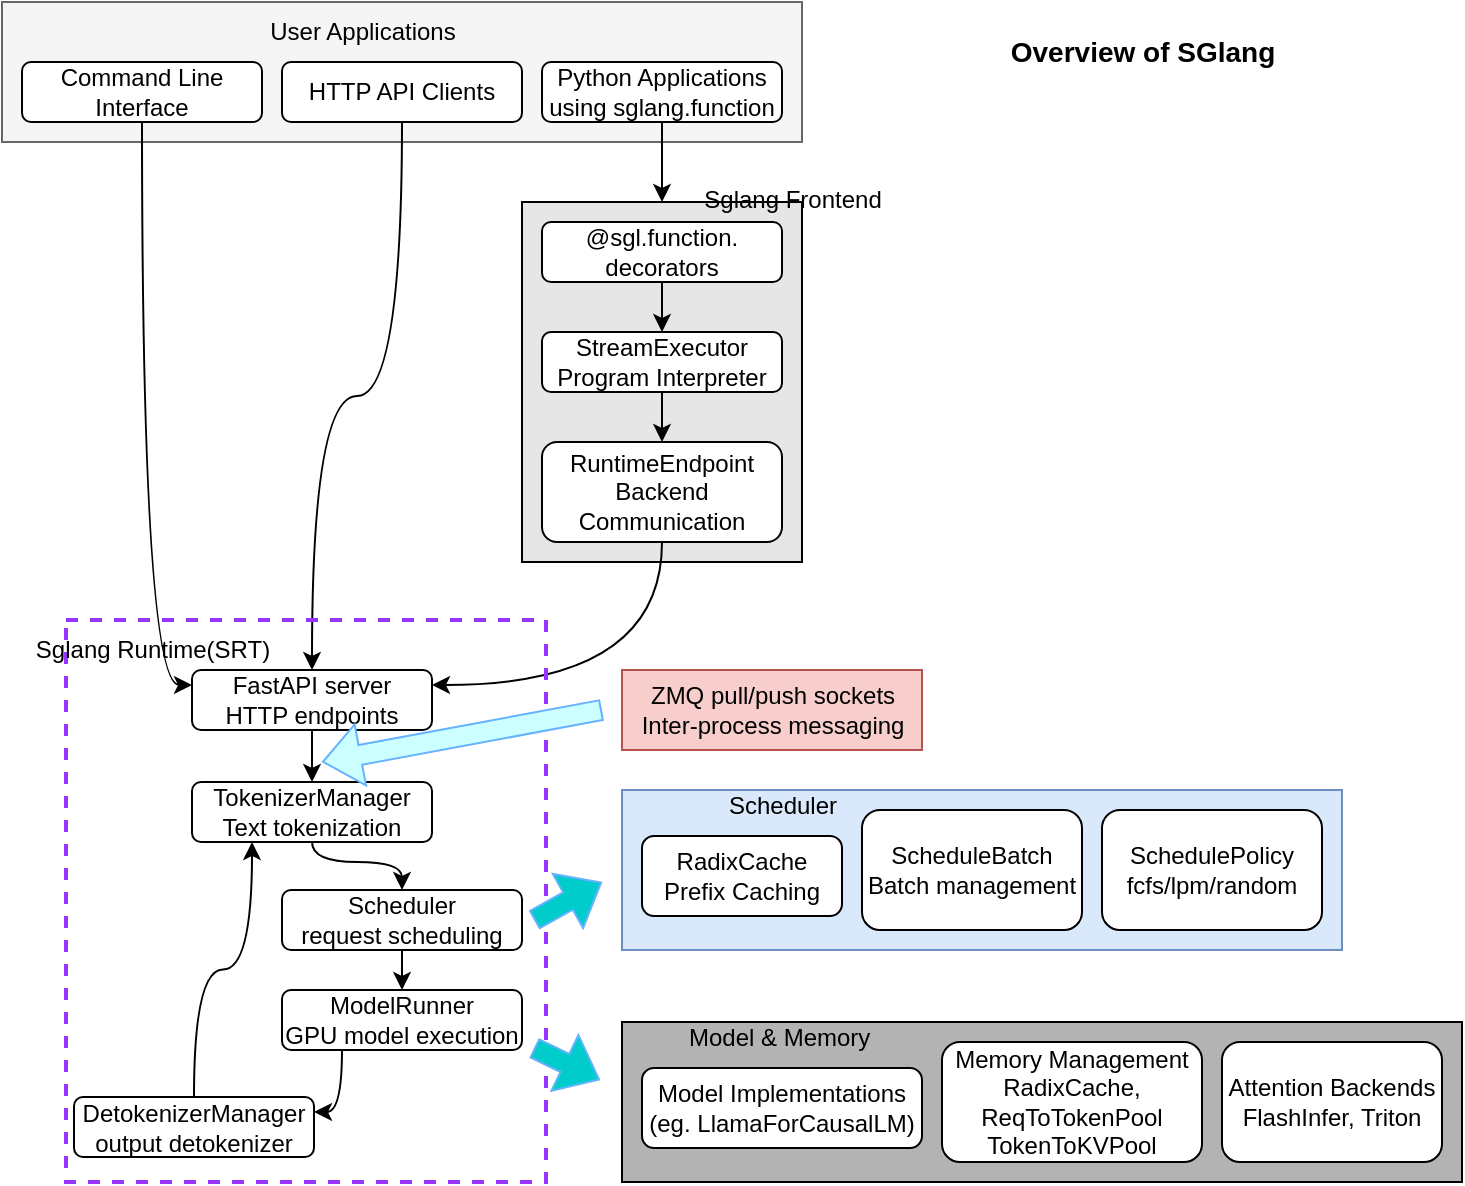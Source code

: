 <mxfile version="27.0.9">
  <diagram id="C5RBs43oDa-KdzZeNtuy" name="Page-1">
    <mxGraphModel dx="767" dy="909" grid="1" gridSize="10" guides="1" tooltips="1" connect="1" arrows="1" fold="1" page="1" pageScale="1" pageWidth="827" pageHeight="1169" math="0" shadow="0">
      <root>
        <mxCell id="WIyWlLk6GJQsqaUBKTNV-0" />
        <mxCell id="WIyWlLk6GJQsqaUBKTNV-1" parent="WIyWlLk6GJQsqaUBKTNV-0" />
        <mxCell id="9pHwAN6oTSKqDskCy6aI-0" value="" style="rounded=0;whiteSpace=wrap;html=1;fillColor=#f5f5f5;fontColor=#333333;strokeColor=#666666;" vertex="1" parent="WIyWlLk6GJQsqaUBKTNV-1">
          <mxGeometry x="40" y="20" width="400" height="70" as="geometry" />
        </mxCell>
        <mxCell id="9pHwAN6oTSKqDskCy6aI-21" style="edgeStyle=orthogonalEdgeStyle;curved=1;rounded=0;orthogonalLoop=1;jettySize=auto;html=1;exitX=0.5;exitY=1;exitDx=0;exitDy=0;entryX=0;entryY=0.25;entryDx=0;entryDy=0;" edge="1" parent="WIyWlLk6GJQsqaUBKTNV-1" source="9pHwAN6oTSKqDskCy6aI-1" target="9pHwAN6oTSKqDskCy6aI-12">
          <mxGeometry relative="1" as="geometry" />
        </mxCell>
        <mxCell id="9pHwAN6oTSKqDskCy6aI-1" value="Command Line Interface" style="rounded=1;whiteSpace=wrap;html=1;" vertex="1" parent="WIyWlLk6GJQsqaUBKTNV-1">
          <mxGeometry x="50" y="50" width="120" height="30" as="geometry" />
        </mxCell>
        <mxCell id="9pHwAN6oTSKqDskCy6aI-2" value="User Applications" style="text;html=1;align=center;verticalAlign=middle;resizable=0;points=[];autosize=1;strokeColor=none;fillColor=none;" vertex="1" parent="WIyWlLk6GJQsqaUBKTNV-1">
          <mxGeometry x="160" y="20" width="120" height="30" as="geometry" />
        </mxCell>
        <mxCell id="9pHwAN6oTSKqDskCy6aI-22" style="edgeStyle=orthogonalEdgeStyle;curved=1;rounded=0;orthogonalLoop=1;jettySize=auto;html=1;exitX=0.5;exitY=1;exitDx=0;exitDy=0;entryX=0.5;entryY=0;entryDx=0;entryDy=0;" edge="1" parent="WIyWlLk6GJQsqaUBKTNV-1" source="9pHwAN6oTSKqDskCy6aI-3" target="9pHwAN6oTSKqDskCy6aI-12">
          <mxGeometry relative="1" as="geometry" />
        </mxCell>
        <mxCell id="9pHwAN6oTSKqDskCy6aI-3" value="HTTP API Clients" style="rounded=1;whiteSpace=wrap;html=1;" vertex="1" parent="WIyWlLk6GJQsqaUBKTNV-1">
          <mxGeometry x="180" y="50" width="120" height="30" as="geometry" />
        </mxCell>
        <mxCell id="9pHwAN6oTSKqDskCy6aI-25" style="edgeStyle=orthogonalEdgeStyle;curved=1;rounded=0;orthogonalLoop=1;jettySize=auto;html=1;exitX=0.5;exitY=1;exitDx=0;exitDy=0;entryX=0.5;entryY=0;entryDx=0;entryDy=0;" edge="1" parent="WIyWlLk6GJQsqaUBKTNV-1" source="9pHwAN6oTSKqDskCy6aI-4" target="9pHwAN6oTSKqDskCy6aI-5">
          <mxGeometry relative="1" as="geometry" />
        </mxCell>
        <mxCell id="9pHwAN6oTSKqDskCy6aI-4" value="Python Applications&lt;div&gt;using sglang.function&lt;/div&gt;" style="rounded=1;whiteSpace=wrap;html=1;" vertex="1" parent="WIyWlLk6GJQsqaUBKTNV-1">
          <mxGeometry x="310" y="50" width="120" height="30" as="geometry" />
        </mxCell>
        <mxCell id="9pHwAN6oTSKqDskCy6aI-5" value="" style="rounded=0;whiteSpace=wrap;html=1;fillColor=#E6E6E6;" vertex="1" parent="WIyWlLk6GJQsqaUBKTNV-1">
          <mxGeometry x="300" y="120" width="140" height="180" as="geometry" />
        </mxCell>
        <mxCell id="9pHwAN6oTSKqDskCy6aI-26" style="edgeStyle=orthogonalEdgeStyle;curved=1;rounded=0;orthogonalLoop=1;jettySize=auto;html=1;exitX=0.5;exitY=1;exitDx=0;exitDy=0;entryX=0.5;entryY=0;entryDx=0;entryDy=0;" edge="1" parent="WIyWlLk6GJQsqaUBKTNV-1" source="9pHwAN6oTSKqDskCy6aI-6" target="9pHwAN6oTSKqDskCy6aI-7">
          <mxGeometry relative="1" as="geometry" />
        </mxCell>
        <mxCell id="9pHwAN6oTSKqDskCy6aI-6" value="@sgl.function. decorators" style="rounded=1;whiteSpace=wrap;html=1;" vertex="1" parent="WIyWlLk6GJQsqaUBKTNV-1">
          <mxGeometry x="310" y="130" width="120" height="30" as="geometry" />
        </mxCell>
        <mxCell id="9pHwAN6oTSKqDskCy6aI-27" style="edgeStyle=orthogonalEdgeStyle;curved=1;rounded=0;orthogonalLoop=1;jettySize=auto;html=1;exitX=0.5;exitY=1;exitDx=0;exitDy=0;entryX=0.5;entryY=0;entryDx=0;entryDy=0;" edge="1" parent="WIyWlLk6GJQsqaUBKTNV-1" source="9pHwAN6oTSKqDskCy6aI-7" target="9pHwAN6oTSKqDskCy6aI-9">
          <mxGeometry relative="1" as="geometry" />
        </mxCell>
        <mxCell id="9pHwAN6oTSKqDskCy6aI-7" value="StreamExecutor&lt;div&gt;Program Interpreter&lt;/div&gt;" style="rounded=1;whiteSpace=wrap;html=1;" vertex="1" parent="WIyWlLk6GJQsqaUBKTNV-1">
          <mxGeometry x="310" y="185" width="120" height="30" as="geometry" />
        </mxCell>
        <mxCell id="9pHwAN6oTSKqDskCy6aI-23" style="edgeStyle=orthogonalEdgeStyle;curved=1;rounded=0;orthogonalLoop=1;jettySize=auto;html=1;exitX=0.5;exitY=1;exitDx=0;exitDy=0;entryX=1;entryY=0.25;entryDx=0;entryDy=0;" edge="1" parent="WIyWlLk6GJQsqaUBKTNV-1" source="9pHwAN6oTSKqDskCy6aI-9" target="9pHwAN6oTSKqDskCy6aI-12">
          <mxGeometry relative="1" as="geometry" />
        </mxCell>
        <mxCell id="9pHwAN6oTSKqDskCy6aI-9" value="RuntimeEndpoint&lt;div&gt;Backend Communication&lt;/div&gt;" style="rounded=1;whiteSpace=wrap;html=1;" vertex="1" parent="WIyWlLk6GJQsqaUBKTNV-1">
          <mxGeometry x="310" y="240" width="120" height="50" as="geometry" />
        </mxCell>
        <mxCell id="9pHwAN6oTSKqDskCy6aI-11" value="" style="rounded=0;whiteSpace=wrap;html=1;fillColor=none;dashed=1;strokeWidth=2;strokeColor=#9933FF;" vertex="1" parent="WIyWlLk6GJQsqaUBKTNV-1">
          <mxGeometry x="72" y="329" width="240" height="281" as="geometry" />
        </mxCell>
        <mxCell id="9pHwAN6oTSKqDskCy6aI-28" style="edgeStyle=orthogonalEdgeStyle;curved=1;rounded=0;orthogonalLoop=1;jettySize=auto;html=1;exitX=0.5;exitY=1;exitDx=0;exitDy=0;entryX=0.5;entryY=0;entryDx=0;entryDy=0;" edge="1" parent="WIyWlLk6GJQsqaUBKTNV-1" source="9pHwAN6oTSKqDskCy6aI-12" target="9pHwAN6oTSKqDskCy6aI-14">
          <mxGeometry relative="1" as="geometry" />
        </mxCell>
        <mxCell id="9pHwAN6oTSKqDskCy6aI-12" value="FastAPI server&lt;div&gt;HTTP endpoints&lt;/div&gt;" style="rounded=1;whiteSpace=wrap;html=1;" vertex="1" parent="WIyWlLk6GJQsqaUBKTNV-1">
          <mxGeometry x="135" y="354" width="120" height="30" as="geometry" />
        </mxCell>
        <mxCell id="9pHwAN6oTSKqDskCy6aI-13" value="Sglang Frontend" style="text;html=1;align=center;verticalAlign=middle;resizable=0;points=[];autosize=1;strokeColor=none;fillColor=none;" vertex="1" parent="WIyWlLk6GJQsqaUBKTNV-1">
          <mxGeometry x="380" y="104" width="110" height="30" as="geometry" />
        </mxCell>
        <mxCell id="9pHwAN6oTSKqDskCy6aI-29" style="edgeStyle=orthogonalEdgeStyle;curved=1;rounded=0;orthogonalLoop=1;jettySize=auto;html=1;exitX=0.5;exitY=1;exitDx=0;exitDy=0;entryX=0.5;entryY=0;entryDx=0;entryDy=0;" edge="1" parent="WIyWlLk6GJQsqaUBKTNV-1" source="9pHwAN6oTSKqDskCy6aI-14" target="9pHwAN6oTSKqDskCy6aI-15">
          <mxGeometry relative="1" as="geometry">
            <Array as="points">
              <mxPoint x="195" y="450" />
              <mxPoint x="240" y="450" />
            </Array>
          </mxGeometry>
        </mxCell>
        <mxCell id="9pHwAN6oTSKqDskCy6aI-14" value="TokenizerManager&lt;div&gt;Text tokenization&lt;/div&gt;" style="rounded=1;whiteSpace=wrap;html=1;" vertex="1" parent="WIyWlLk6GJQsqaUBKTNV-1">
          <mxGeometry x="135" y="410" width="120" height="30" as="geometry" />
        </mxCell>
        <mxCell id="9pHwAN6oTSKqDskCy6aI-30" style="edgeStyle=orthogonalEdgeStyle;curved=1;rounded=0;orthogonalLoop=1;jettySize=auto;html=1;exitX=0.5;exitY=1;exitDx=0;exitDy=0;entryX=0.5;entryY=0;entryDx=0;entryDy=0;" edge="1" parent="WIyWlLk6GJQsqaUBKTNV-1" source="9pHwAN6oTSKqDskCy6aI-15" target="9pHwAN6oTSKqDskCy6aI-16">
          <mxGeometry relative="1" as="geometry" />
        </mxCell>
        <mxCell id="9pHwAN6oTSKqDskCy6aI-15" value="Scheduler&lt;div&gt;request scheduling&lt;/div&gt;" style="rounded=1;whiteSpace=wrap;html=1;" vertex="1" parent="WIyWlLk6GJQsqaUBKTNV-1">
          <mxGeometry x="180" y="464" width="120" height="30" as="geometry" />
        </mxCell>
        <mxCell id="9pHwAN6oTSKqDskCy6aI-31" style="edgeStyle=orthogonalEdgeStyle;curved=1;rounded=0;orthogonalLoop=1;jettySize=auto;html=1;exitX=0.25;exitY=1;exitDx=0;exitDy=0;entryX=1;entryY=0.25;entryDx=0;entryDy=0;" edge="1" parent="WIyWlLk6GJQsqaUBKTNV-1" source="9pHwAN6oTSKqDskCy6aI-16" target="9pHwAN6oTSKqDskCy6aI-17">
          <mxGeometry relative="1" as="geometry">
            <Array as="points">
              <mxPoint x="210" y="575" />
            </Array>
          </mxGeometry>
        </mxCell>
        <mxCell id="9pHwAN6oTSKqDskCy6aI-16" value="ModelRunner&lt;div&gt;GPU model execution&lt;/div&gt;" style="rounded=1;whiteSpace=wrap;html=1;" vertex="1" parent="WIyWlLk6GJQsqaUBKTNV-1">
          <mxGeometry x="180" y="514" width="120" height="30" as="geometry" />
        </mxCell>
        <mxCell id="9pHwAN6oTSKqDskCy6aI-32" style="edgeStyle=orthogonalEdgeStyle;curved=1;rounded=0;orthogonalLoop=1;jettySize=auto;html=1;exitX=0.5;exitY=0;exitDx=0;exitDy=0;entryX=0.25;entryY=1;entryDx=0;entryDy=0;" edge="1" parent="WIyWlLk6GJQsqaUBKTNV-1" source="9pHwAN6oTSKqDskCy6aI-17" target="9pHwAN6oTSKqDskCy6aI-14">
          <mxGeometry relative="1" as="geometry" />
        </mxCell>
        <mxCell id="9pHwAN6oTSKqDskCy6aI-17" value="DetokenizerManager&lt;div&gt;output detokenizer&lt;/div&gt;" style="rounded=1;whiteSpace=wrap;html=1;" vertex="1" parent="WIyWlLk6GJQsqaUBKTNV-1">
          <mxGeometry x="76" y="567.5" width="120" height="30" as="geometry" />
        </mxCell>
        <mxCell id="9pHwAN6oTSKqDskCy6aI-18" value="Sglang Runtime(SRT)" style="text;html=1;align=center;verticalAlign=middle;resizable=0;points=[];autosize=1;strokeColor=none;fillColor=none;" vertex="1" parent="WIyWlLk6GJQsqaUBKTNV-1">
          <mxGeometry x="45" y="329" width="140" height="30" as="geometry" />
        </mxCell>
        <mxCell id="9pHwAN6oTSKqDskCy6aI-33" value="" style="shape=flexArrow;endArrow=classic;html=1;rounded=0;curved=1;strokeColor=#66B2FF;fillColor=#00CCCC;" edge="1" parent="WIyWlLk6GJQsqaUBKTNV-1">
          <mxGeometry width="50" height="50" relative="1" as="geometry">
            <mxPoint x="306" y="543" as="sourcePoint" />
            <mxPoint x="339" y="559" as="targetPoint" />
          </mxGeometry>
        </mxCell>
        <mxCell id="9pHwAN6oTSKqDskCy6aI-34" value="" style="rounded=0;whiteSpace=wrap;html=1;fillColor=#B3B3B3;" vertex="1" parent="WIyWlLk6GJQsqaUBKTNV-1">
          <mxGeometry x="350" y="530" width="420" height="80" as="geometry" />
        </mxCell>
        <mxCell id="9pHwAN6oTSKqDskCy6aI-35" value="Model Implementations&lt;div&gt;(eg. LlamaForCausalLM)&lt;/div&gt;" style="rounded=1;whiteSpace=wrap;html=1;" vertex="1" parent="WIyWlLk6GJQsqaUBKTNV-1">
          <mxGeometry x="360" y="553" width="140" height="40" as="geometry" />
        </mxCell>
        <mxCell id="9pHwAN6oTSKqDskCy6aI-36" value="Memory Management&lt;div&gt;RadixCache, ReqToTokenPool&lt;/div&gt;&lt;div&gt;TokenToKVPool&lt;/div&gt;" style="rounded=1;whiteSpace=wrap;html=1;" vertex="1" parent="WIyWlLk6GJQsqaUBKTNV-1">
          <mxGeometry x="510" y="540" width="130" height="60" as="geometry" />
        </mxCell>
        <mxCell id="9pHwAN6oTSKqDskCy6aI-37" value="Attention Backends&lt;div&gt;FlashInfer, Triton&lt;/div&gt;" style="rounded=1;whiteSpace=wrap;html=1;" vertex="1" parent="WIyWlLk6GJQsqaUBKTNV-1">
          <mxGeometry x="650" y="540" width="110" height="60" as="geometry" />
        </mxCell>
        <mxCell id="9pHwAN6oTSKqDskCy6aI-38" value="Model &amp;amp; Memory&amp;nbsp;" style="text;html=1;align=center;verticalAlign=middle;resizable=0;points=[];autosize=1;strokeColor=none;fillColor=none;" vertex="1" parent="WIyWlLk6GJQsqaUBKTNV-1">
          <mxGeometry x="370" y="523" width="120" height="30" as="geometry" />
        </mxCell>
        <mxCell id="9pHwAN6oTSKqDskCy6aI-40" value="&lt;b&gt;&lt;font style=&quot;font-size: 14px;&quot;&gt;Overview of SGlang&lt;/font&gt;&lt;/b&gt;" style="text;html=1;align=center;verticalAlign=middle;resizable=0;points=[];autosize=1;strokeColor=none;fillColor=none;" vertex="1" parent="WIyWlLk6GJQsqaUBKTNV-1">
          <mxGeometry x="530" y="30" width="160" height="30" as="geometry" />
        </mxCell>
        <mxCell id="9pHwAN6oTSKqDskCy6aI-42" value="" style="rounded=0;whiteSpace=wrap;html=1;fillColor=#dae8fc;strokeColor=#6c8ebf;" vertex="1" parent="WIyWlLk6GJQsqaUBKTNV-1">
          <mxGeometry x="350" y="414" width="360" height="80" as="geometry" />
        </mxCell>
        <mxCell id="9pHwAN6oTSKqDskCy6aI-43" value="RadixCache&lt;div&gt;Prefix Caching&lt;/div&gt;" style="rounded=1;whiteSpace=wrap;html=1;" vertex="1" parent="WIyWlLk6GJQsqaUBKTNV-1">
          <mxGeometry x="360" y="437" width="100" height="40" as="geometry" />
        </mxCell>
        <mxCell id="9pHwAN6oTSKqDskCy6aI-44" value="ScheduleBatch&lt;div&gt;Batch management&lt;/div&gt;" style="rounded=1;whiteSpace=wrap;html=1;" vertex="1" parent="WIyWlLk6GJQsqaUBKTNV-1">
          <mxGeometry x="470" y="424" width="110" height="60" as="geometry" />
        </mxCell>
        <mxCell id="9pHwAN6oTSKqDskCy6aI-45" value="SchedulePolicy&lt;div&gt;fcfs/lpm/random&lt;/div&gt;" style="rounded=1;whiteSpace=wrap;html=1;" vertex="1" parent="WIyWlLk6GJQsqaUBKTNV-1">
          <mxGeometry x="590" y="424" width="110" height="60" as="geometry" />
        </mxCell>
        <mxCell id="9pHwAN6oTSKqDskCy6aI-46" value="Scheduler" style="text;html=1;align=center;verticalAlign=middle;resizable=0;points=[];autosize=1;strokeColor=none;fillColor=none;" vertex="1" parent="WIyWlLk6GJQsqaUBKTNV-1">
          <mxGeometry x="390" y="407" width="80" height="30" as="geometry" />
        </mxCell>
        <mxCell id="9pHwAN6oTSKqDskCy6aI-47" value="" style="shape=flexArrow;endArrow=classic;html=1;rounded=0;curved=1;strokeColor=#66B2FF;fillColor=#00CCCC;" edge="1" parent="WIyWlLk6GJQsqaUBKTNV-1">
          <mxGeometry width="50" height="50" relative="1" as="geometry">
            <mxPoint x="306" y="479" as="sourcePoint" />
            <mxPoint x="340" y="460" as="targetPoint" />
          </mxGeometry>
        </mxCell>
        <mxCell id="9pHwAN6oTSKqDskCy6aI-48" value="ZMQ pull/push sockets&lt;div&gt;Inter-process messaging&lt;/div&gt;" style="text;html=1;align=center;verticalAlign=middle;resizable=0;points=[];autosize=1;strokeColor=#b85450;fillColor=#f8cecc;" vertex="1" parent="WIyWlLk6GJQsqaUBKTNV-1">
          <mxGeometry x="350" y="354" width="150" height="40" as="geometry" />
        </mxCell>
        <mxCell id="9pHwAN6oTSKqDskCy6aI-49" value="" style="shape=flexArrow;endArrow=classic;html=1;rounded=0;strokeColor=#66B2FF;fillColor=#CCFFFF;" edge="1" parent="WIyWlLk6GJQsqaUBKTNV-1">
          <mxGeometry width="50" height="50" relative="1" as="geometry">
            <mxPoint x="340" y="374" as="sourcePoint" />
            <mxPoint x="200" y="400" as="targetPoint" />
          </mxGeometry>
        </mxCell>
      </root>
    </mxGraphModel>
  </diagram>
</mxfile>
